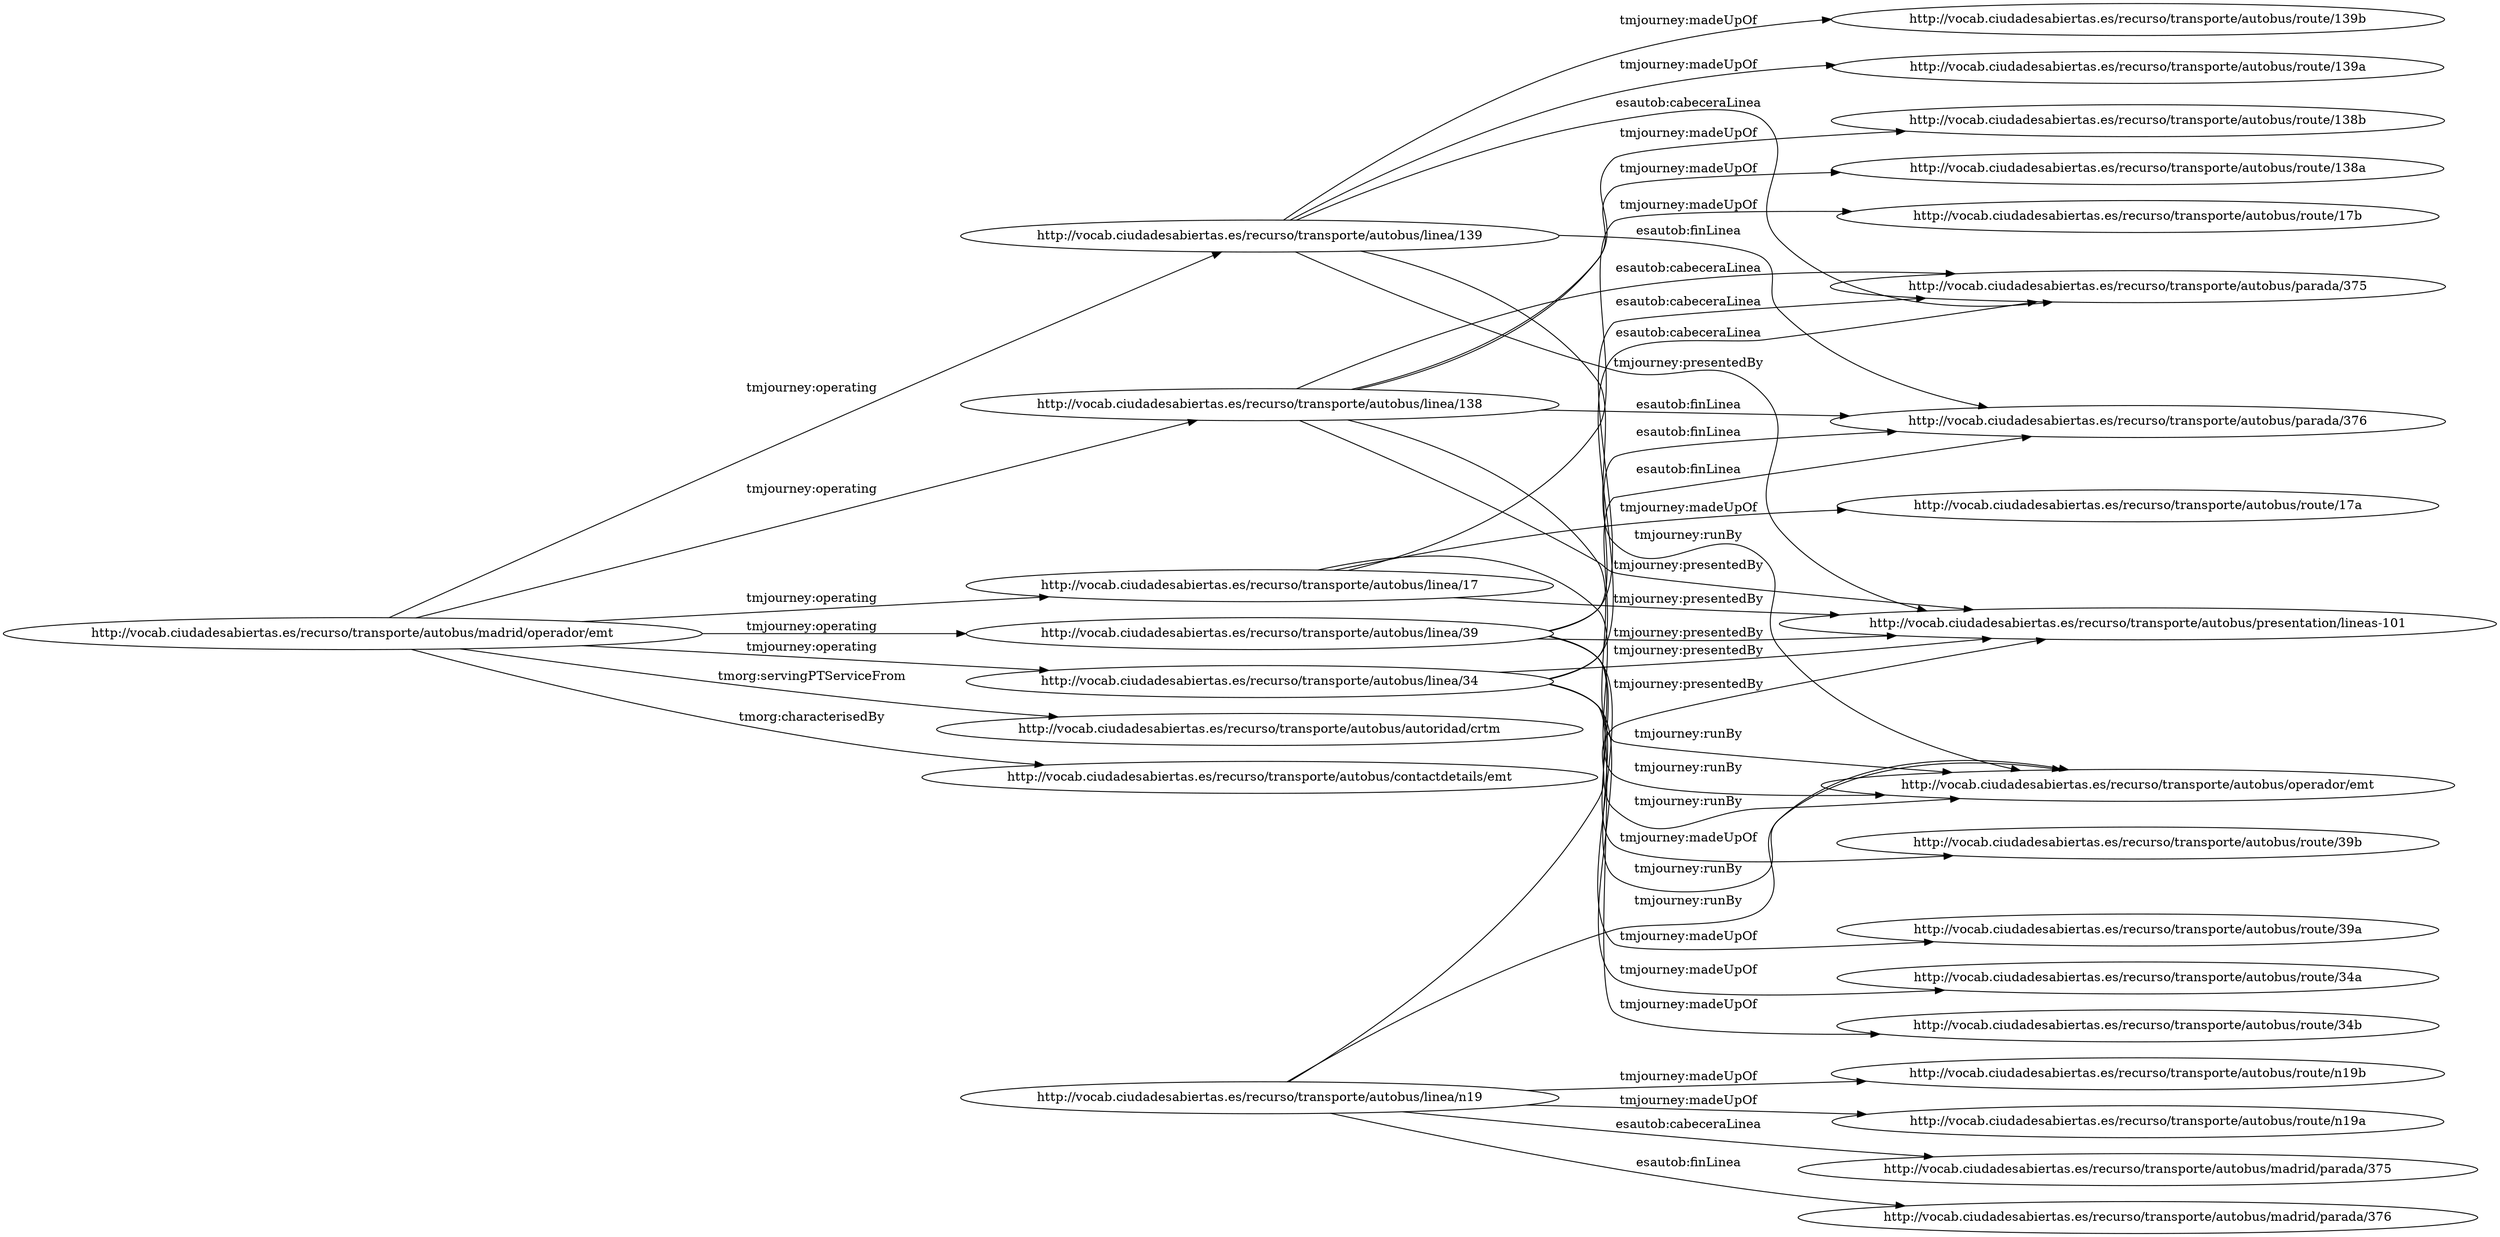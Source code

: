 digraph ar2dtool_diagram { 
rankdir=LR;
size="1501"
	"http://vocab.ciudadesabiertas.es/recurso/transporte/autobus/madrid/operador/emt" -> "http://vocab.ciudadesabiertas.es/recurso/transporte/autobus/linea/139" [ label = "tmjourney:operating" ];
	"http://vocab.ciudadesabiertas.es/recurso/transporte/autobus/madrid/operador/emt" -> "http://vocab.ciudadesabiertas.es/recurso/transporte/autobus/linea/138" [ label = "tmjourney:operating" ];
	"http://vocab.ciudadesabiertas.es/recurso/transporte/autobus/madrid/operador/emt" -> "http://vocab.ciudadesabiertas.es/recurso/transporte/autobus/linea/17" [ label = "tmjourney:operating" ];
	"http://vocab.ciudadesabiertas.es/recurso/transporte/autobus/madrid/operador/emt" -> "http://vocab.ciudadesabiertas.es/recurso/transporte/autobus/linea/39" [ label = "tmjourney:operating" ];
	"http://vocab.ciudadesabiertas.es/recurso/transporte/autobus/madrid/operador/emt" -> "http://vocab.ciudadesabiertas.es/recurso/transporte/autobus/linea/34" [ label = "tmjourney:operating" ];
	"http://vocab.ciudadesabiertas.es/recurso/transporte/autobus/madrid/operador/emt" -> "http://vocab.ciudadesabiertas.es/recurso/transporte/autobus/autoridad/crtm" [ label = "tmorg:servingPTServiceFrom" ];
	"http://vocab.ciudadesabiertas.es/recurso/transporte/autobus/madrid/operador/emt" -> "http://vocab.ciudadesabiertas.es/recurso/transporte/autobus/contactdetails/emt" [ label = "tmorg:characterisedBy" ];
	"http://vocab.ciudadesabiertas.es/recurso/transporte/autobus/linea/139" -> "http://vocab.ciudadesabiertas.es/recurso/transporte/autobus/route/139b" [ label = "tmjourney:madeUpOf" ];
	"http://vocab.ciudadesabiertas.es/recurso/transporte/autobus/linea/139" -> "http://vocab.ciudadesabiertas.es/recurso/transporte/autobus/operador/emt" [ label = "tmjourney:runBy" ];
	"http://vocab.ciudadesabiertas.es/recurso/transporte/autobus/linea/139" -> "http://vocab.ciudadesabiertas.es/recurso/transporte/autobus/parada/376" [ label = "esautob:finLinea" ];
	"http://vocab.ciudadesabiertas.es/recurso/transporte/autobus/linea/139" -> "http://vocab.ciudadesabiertas.es/recurso/transporte/autobus/parada/375" [ label = "esautob:cabeceraLinea" ];
	"http://vocab.ciudadesabiertas.es/recurso/transporte/autobus/linea/139" -> "http://vocab.ciudadesabiertas.es/recurso/transporte/autobus/route/139a" [ label = "tmjourney:madeUpOf" ];
	"http://vocab.ciudadesabiertas.es/recurso/transporte/autobus/linea/139" -> "http://vocab.ciudadesabiertas.es/recurso/transporte/autobus/presentation/lineas-101" [ label = "tmjourney:presentedBy" ];
	"http://vocab.ciudadesabiertas.es/recurso/transporte/autobus/linea/n19" -> "http://vocab.ciudadesabiertas.es/recurso/transporte/autobus/operador/emt" [ label = "tmjourney:runBy" ];
	"http://vocab.ciudadesabiertas.es/recurso/transporte/autobus/linea/n19" -> "http://vocab.ciudadesabiertas.es/recurso/transporte/autobus/madrid/parada/375" [ label = "esautob:cabeceraLinea" ];
	"http://vocab.ciudadesabiertas.es/recurso/transporte/autobus/linea/n19" -> "http://vocab.ciudadesabiertas.es/recurso/transporte/autobus/madrid/parada/376" [ label = "esautob:finLinea" ];
	"http://vocab.ciudadesabiertas.es/recurso/transporte/autobus/linea/n19" -> "http://vocab.ciudadesabiertas.es/recurso/transporte/autobus/route/n19b" [ label = "tmjourney:madeUpOf" ];
	"http://vocab.ciudadesabiertas.es/recurso/transporte/autobus/linea/n19" -> "http://vocab.ciudadesabiertas.es/recurso/transporte/autobus/presentation/lineas-101" [ label = "tmjourney:presentedBy" ];
	"http://vocab.ciudadesabiertas.es/recurso/transporte/autobus/linea/n19" -> "http://vocab.ciudadesabiertas.es/recurso/transporte/autobus/route/n19a" [ label = "tmjourney:madeUpOf" ];
	"http://vocab.ciudadesabiertas.es/recurso/transporte/autobus/linea/34" -> "http://vocab.ciudadesabiertas.es/recurso/transporte/autobus/operador/emt" [ label = "tmjourney:runBy" ];
	"http://vocab.ciudadesabiertas.es/recurso/transporte/autobus/linea/34" -> "http://vocab.ciudadesabiertas.es/recurso/transporte/autobus/parada/376" [ label = "esautob:finLinea" ];
	"http://vocab.ciudadesabiertas.es/recurso/transporte/autobus/linea/34" -> "http://vocab.ciudadesabiertas.es/recurso/transporte/autobus/presentation/lineas-101" [ label = "tmjourney:presentedBy" ];
	"http://vocab.ciudadesabiertas.es/recurso/transporte/autobus/linea/34" -> "http://vocab.ciudadesabiertas.es/recurso/transporte/autobus/parada/375" [ label = "esautob:cabeceraLinea" ];
	"http://vocab.ciudadesabiertas.es/recurso/transporte/autobus/linea/34" -> "http://vocab.ciudadesabiertas.es/recurso/transporte/autobus/route/34a" [ label = "tmjourney:madeUpOf" ];
	"http://vocab.ciudadesabiertas.es/recurso/transporte/autobus/linea/34" -> "http://vocab.ciudadesabiertas.es/recurso/transporte/autobus/route/34b" [ label = "tmjourney:madeUpOf" ];
	"http://vocab.ciudadesabiertas.es/recurso/transporte/autobus/linea/39" -> "http://vocab.ciudadesabiertas.es/recurso/transporte/autobus/parada/376" [ label = "esautob:finLinea" ];
	"http://vocab.ciudadesabiertas.es/recurso/transporte/autobus/linea/39" -> "http://vocab.ciudadesabiertas.es/recurso/transporte/autobus/route/39b" [ label = "tmjourney:madeUpOf" ];
	"http://vocab.ciudadesabiertas.es/recurso/transporte/autobus/linea/39" -> "http://vocab.ciudadesabiertas.es/recurso/transporte/autobus/parada/375" [ label = "esautob:cabeceraLinea" ];
	"http://vocab.ciudadesabiertas.es/recurso/transporte/autobus/linea/39" -> "http://vocab.ciudadesabiertas.es/recurso/transporte/autobus/operador/emt" [ label = "tmjourney:runBy" ];
	"http://vocab.ciudadesabiertas.es/recurso/transporte/autobus/linea/39" -> "http://vocab.ciudadesabiertas.es/recurso/transporte/autobus/route/39a" [ label = "tmjourney:madeUpOf" ];
	"http://vocab.ciudadesabiertas.es/recurso/transporte/autobus/linea/39" -> "http://vocab.ciudadesabiertas.es/recurso/transporte/autobus/presentation/lineas-101" [ label = "tmjourney:presentedBy" ];
	"http://vocab.ciudadesabiertas.es/recurso/transporte/autobus/linea/17" -> "http://vocab.ciudadesabiertas.es/recurso/transporte/autobus/presentation/lineas-101" [ label = "tmjourney:presentedBy" ];
	"http://vocab.ciudadesabiertas.es/recurso/transporte/autobus/linea/17" -> "http://vocab.ciudadesabiertas.es/recurso/transporte/autobus/operador/emt" [ label = "tmjourney:runBy" ];
	"http://vocab.ciudadesabiertas.es/recurso/transporte/autobus/linea/17" -> "http://vocab.ciudadesabiertas.es/recurso/transporte/autobus/route/17b" [ label = "tmjourney:madeUpOf" ];
	"http://vocab.ciudadesabiertas.es/recurso/transporte/autobus/linea/17" -> "http://vocab.ciudadesabiertas.es/recurso/transporte/autobus/route/17a" [ label = "tmjourney:madeUpOf" ];
	"http://vocab.ciudadesabiertas.es/recurso/transporte/autobus/linea/138" -> "http://vocab.ciudadesabiertas.es/recurso/transporte/autobus/parada/375" [ label = "esautob:cabeceraLinea" ];
	"http://vocab.ciudadesabiertas.es/recurso/transporte/autobus/linea/138" -> "http://vocab.ciudadesabiertas.es/recurso/transporte/autobus/operador/emt" [ label = "tmjourney:runBy" ];
	"http://vocab.ciudadesabiertas.es/recurso/transporte/autobus/linea/138" -> "http://vocab.ciudadesabiertas.es/recurso/transporte/autobus/presentation/lineas-101" [ label = "tmjourney:presentedBy" ];
	"http://vocab.ciudadesabiertas.es/recurso/transporte/autobus/linea/138" -> "http://vocab.ciudadesabiertas.es/recurso/transporte/autobus/route/138b" [ label = "tmjourney:madeUpOf" ];
	"http://vocab.ciudadesabiertas.es/recurso/transporte/autobus/linea/138" -> "http://vocab.ciudadesabiertas.es/recurso/transporte/autobus/route/138a" [ label = "tmjourney:madeUpOf" ];
	"http://vocab.ciudadesabiertas.es/recurso/transporte/autobus/linea/138" -> "http://vocab.ciudadesabiertas.es/recurso/transporte/autobus/parada/376" [ label = "esautob:finLinea" ];

}
